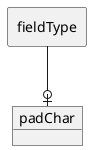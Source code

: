 @startuml
allowmixing
skinparam linetype ortho

rectangle "fieldType" as p1
object "padChar" as e
p1 --o| e
@enduml